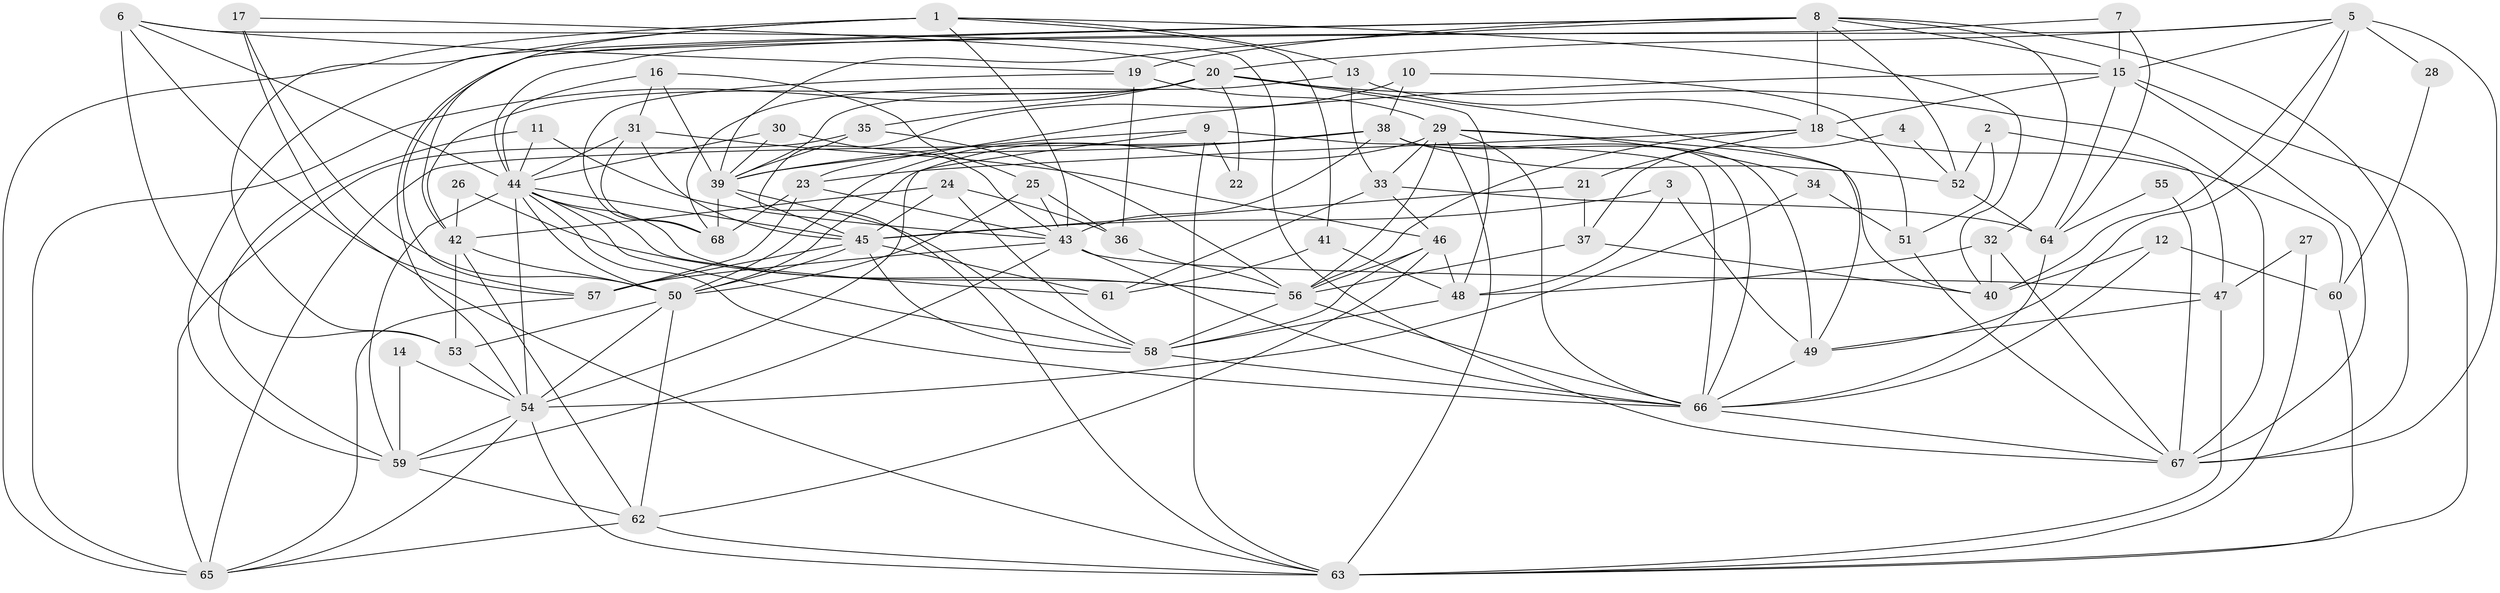 // original degree distribution, {2: 0.14074074074074075, 3: 0.26666666666666666, 6: 0.08888888888888889, 4: 0.2518518518518518, 5: 0.2074074074074074, 8: 0.014814814814814815, 7: 0.022222222222222223, 9: 0.007407407407407408}
// Generated by graph-tools (version 1.1) at 2025/50/03/09/25 03:50:09]
// undirected, 68 vertices, 190 edges
graph export_dot {
graph [start="1"]
  node [color=gray90,style=filled];
  1;
  2;
  3;
  4;
  5;
  6;
  7;
  8;
  9;
  10;
  11;
  12;
  13;
  14;
  15;
  16;
  17;
  18;
  19;
  20;
  21;
  22;
  23;
  24;
  25;
  26;
  27;
  28;
  29;
  30;
  31;
  32;
  33;
  34;
  35;
  36;
  37;
  38;
  39;
  40;
  41;
  42;
  43;
  44;
  45;
  46;
  47;
  48;
  49;
  50;
  51;
  52;
  53;
  54;
  55;
  56;
  57;
  58;
  59;
  60;
  61;
  62;
  63;
  64;
  65;
  66;
  67;
  68;
  1 -- 13 [weight=1.0];
  1 -- 40 [weight=1.0];
  1 -- 41 [weight=1.0];
  1 -- 42 [weight=1.0];
  1 -- 43 [weight=1.0];
  1 -- 53 [weight=1.0];
  1 -- 65 [weight=1.0];
  2 -- 47 [weight=1.0];
  2 -- 51 [weight=1.0];
  2 -- 52 [weight=1.0];
  3 -- 45 [weight=1.0];
  3 -- 48 [weight=1.0];
  3 -- 49 [weight=1.0];
  4 -- 37 [weight=1.0];
  4 -- 52 [weight=1.0];
  5 -- 15 [weight=1.0];
  5 -- 20 [weight=1.0];
  5 -- 28 [weight=1.0];
  5 -- 40 [weight=1.0];
  5 -- 44 [weight=1.0];
  5 -- 49 [weight=1.0];
  5 -- 67 [weight=1.0];
  6 -- 19 [weight=1.0];
  6 -- 44 [weight=1.0];
  6 -- 53 [weight=1.0];
  6 -- 57 [weight=1.0];
  6 -- 67 [weight=1.0];
  7 -- 15 [weight=1.0];
  7 -- 54 [weight=1.0];
  7 -- 64 [weight=1.0];
  8 -- 15 [weight=1.0];
  8 -- 18 [weight=1.0];
  8 -- 19 [weight=1.0];
  8 -- 32 [weight=1.0];
  8 -- 39 [weight=1.0];
  8 -- 52 [weight=1.0];
  8 -- 57 [weight=1.0];
  8 -- 59 [weight=1.0];
  8 -- 67 [weight=1.0];
  9 -- 22 [weight=1.0];
  9 -- 39 [weight=1.0];
  9 -- 54 [weight=1.0];
  9 -- 63 [weight=1.0];
  9 -- 66 [weight=1.0];
  10 -- 38 [weight=1.0];
  10 -- 51 [weight=1.0];
  10 -- 63 [weight=1.0];
  11 -- 43 [weight=1.0];
  11 -- 44 [weight=1.0];
  11 -- 59 [weight=1.0];
  12 -- 40 [weight=1.0];
  12 -- 60 [weight=1.0];
  12 -- 66 [weight=1.0];
  13 -- 18 [weight=1.0];
  13 -- 33 [weight=1.0];
  13 -- 68 [weight=1.0];
  14 -- 54 [weight=1.0];
  14 -- 59 [weight=1.0];
  15 -- 18 [weight=1.0];
  15 -- 23 [weight=1.0];
  15 -- 63 [weight=1.0];
  15 -- 64 [weight=1.0];
  15 -- 67 [weight=1.0];
  16 -- 25 [weight=1.0];
  16 -- 31 [weight=1.0];
  16 -- 39 [weight=1.0];
  16 -- 44 [weight=1.0];
  17 -- 20 [weight=1.0];
  17 -- 50 [weight=1.0];
  17 -- 63 [weight=1.0];
  18 -- 21 [weight=1.0];
  18 -- 23 [weight=1.0];
  18 -- 56 [weight=1.0];
  18 -- 60 [weight=1.0];
  19 -- 29 [weight=1.0];
  19 -- 36 [weight=1.0];
  19 -- 68 [weight=1.0];
  20 -- 22 [weight=1.0];
  20 -- 35 [weight=1.0];
  20 -- 39 [weight=1.0];
  20 -- 42 [weight=1.0];
  20 -- 48 [weight=1.0];
  20 -- 49 [weight=1.0];
  20 -- 65 [weight=1.0];
  20 -- 67 [weight=1.0];
  21 -- 37 [weight=1.0];
  21 -- 45 [weight=1.0];
  23 -- 43 [weight=1.0];
  23 -- 57 [weight=1.0];
  23 -- 68 [weight=1.0];
  24 -- 36 [weight=1.0];
  24 -- 42 [weight=1.0];
  24 -- 45 [weight=1.0];
  24 -- 58 [weight=1.0];
  25 -- 36 [weight=1.0];
  25 -- 43 [weight=1.0];
  25 -- 50 [weight=2.0];
  26 -- 42 [weight=1.0];
  26 -- 56 [weight=1.0];
  27 -- 47 [weight=1.0];
  27 -- 63 [weight=1.0];
  28 -- 60 [weight=1.0];
  29 -- 33 [weight=1.0];
  29 -- 34 [weight=1.0];
  29 -- 40 [weight=1.0];
  29 -- 50 [weight=1.0];
  29 -- 56 [weight=1.0];
  29 -- 63 [weight=1.0];
  29 -- 66 [weight=1.0];
  30 -- 39 [weight=1.0];
  30 -- 43 [weight=1.0];
  30 -- 44 [weight=1.0];
  31 -- 44 [weight=1.0];
  31 -- 45 [weight=1.0];
  31 -- 46 [weight=1.0];
  31 -- 68 [weight=1.0];
  32 -- 40 [weight=1.0];
  32 -- 48 [weight=1.0];
  32 -- 67 [weight=1.0];
  33 -- 46 [weight=1.0];
  33 -- 61 [weight=1.0];
  33 -- 64 [weight=1.0];
  34 -- 51 [weight=1.0];
  34 -- 54 [weight=1.0];
  35 -- 39 [weight=1.0];
  35 -- 56 [weight=1.0];
  35 -- 65 [weight=1.0];
  36 -- 56 [weight=1.0];
  37 -- 40 [weight=1.0];
  37 -- 56 [weight=1.0];
  38 -- 39 [weight=1.0];
  38 -- 43 [weight=2.0];
  38 -- 49 [weight=1.0];
  38 -- 50 [weight=1.0];
  38 -- 52 [weight=1.0];
  38 -- 65 [weight=1.0];
  38 -- 66 [weight=2.0];
  39 -- 45 [weight=1.0];
  39 -- 58 [weight=1.0];
  39 -- 68 [weight=1.0];
  41 -- 48 [weight=1.0];
  41 -- 61 [weight=1.0];
  42 -- 50 [weight=1.0];
  42 -- 53 [weight=1.0];
  42 -- 62 [weight=1.0];
  43 -- 47 [weight=1.0];
  43 -- 57 [weight=1.0];
  43 -- 59 [weight=1.0];
  43 -- 66 [weight=1.0];
  44 -- 45 [weight=1.0];
  44 -- 50 [weight=1.0];
  44 -- 54 [weight=2.0];
  44 -- 56 [weight=1.0];
  44 -- 58 [weight=1.0];
  44 -- 59 [weight=1.0];
  44 -- 61 [weight=1.0];
  44 -- 66 [weight=1.0];
  45 -- 50 [weight=1.0];
  45 -- 57 [weight=1.0];
  45 -- 58 [weight=1.0];
  45 -- 61 [weight=1.0];
  46 -- 48 [weight=1.0];
  46 -- 56 [weight=1.0];
  46 -- 58 [weight=2.0];
  46 -- 62 [weight=1.0];
  47 -- 49 [weight=1.0];
  47 -- 63 [weight=1.0];
  48 -- 58 [weight=1.0];
  49 -- 66 [weight=1.0];
  50 -- 53 [weight=1.0];
  50 -- 54 [weight=1.0];
  50 -- 62 [weight=1.0];
  51 -- 67 [weight=1.0];
  52 -- 64 [weight=1.0];
  53 -- 54 [weight=1.0];
  54 -- 59 [weight=1.0];
  54 -- 63 [weight=1.0];
  54 -- 65 [weight=1.0];
  55 -- 64 [weight=1.0];
  55 -- 67 [weight=1.0];
  56 -- 58 [weight=1.0];
  56 -- 66 [weight=1.0];
  57 -- 65 [weight=1.0];
  58 -- 66 [weight=1.0];
  59 -- 62 [weight=1.0];
  60 -- 63 [weight=1.0];
  62 -- 63 [weight=1.0];
  62 -- 65 [weight=1.0];
  64 -- 66 [weight=1.0];
  66 -- 67 [weight=1.0];
}
